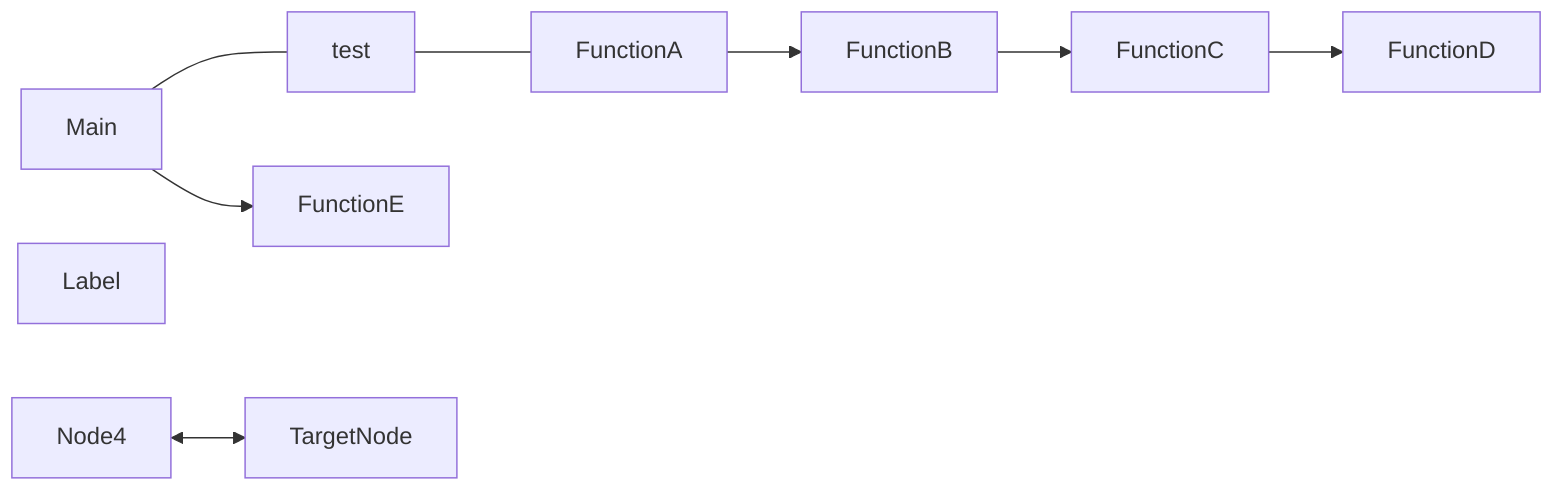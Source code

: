 graph LR;
    Main --- test --- FunctionA;
    FunctionA --> FunctionB;
    FunctionB --> FunctionC;
    FunctionC --> FunctionD;
    Main --> FunctionE;
    Node3[Label]
    Node4<-->TargetNode\n